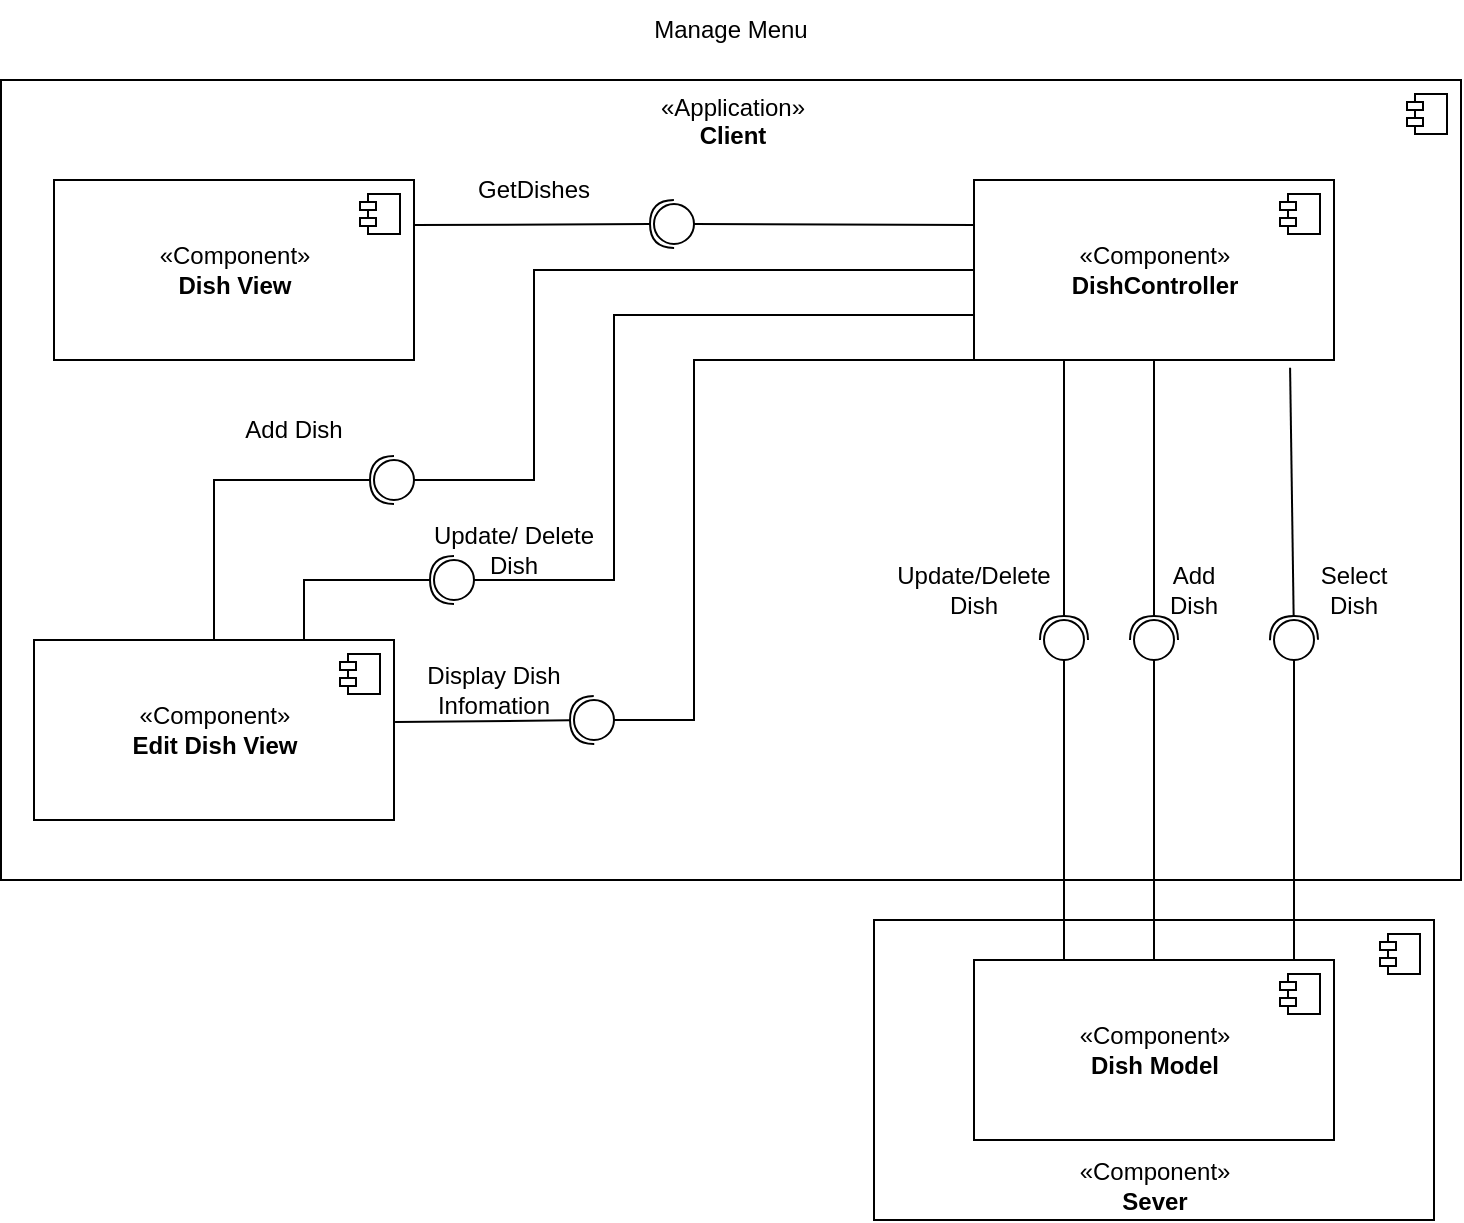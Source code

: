 <mxfile version="15.5.9" type="google" pages="2"><diagram id="hu9jSeKNaA4fgObPdInL" name="Page-1"><mxGraphModel dx="1117" dy="634" grid="1" gridSize="10" guides="1" tooltips="1" connect="1" arrows="1" fold="1" page="1" pageScale="1" pageWidth="827" pageHeight="1169" math="0" shadow="0"><root><mxCell id="0"/><mxCell id="1" parent="0"/><mxCell id="kEaPbjd9JItQ5mmD3Wux-92" value="«Component»&lt;br&gt;&lt;b&gt;Sever&lt;/b&gt;" style="html=1;dropTarget=0;strokeWidth=1;verticalAlign=bottom;" parent="1" vertex="1"><mxGeometry x="490" y="460" width="280" height="150" as="geometry"/></mxCell><mxCell id="kEaPbjd9JItQ5mmD3Wux-93" value="" style="shape=module;jettyWidth=8;jettyHeight=4;strokeWidth=1;verticalAlign=middle;" parent="kEaPbjd9JItQ5mmD3Wux-92" vertex="1"><mxGeometry x="1" width="20" height="20" relative="1" as="geometry"><mxPoint x="-27" y="7" as="offset"/></mxGeometry></mxCell><mxCell id="kEaPbjd9JItQ5mmD3Wux-2" value="«Application»&lt;br&gt;&lt;b&gt;Client&lt;/b&gt;" style="html=1;dropTarget=0;verticalAlign=top;" parent="1" vertex="1"><mxGeometry x="53.5" y="40" width="730" height="400" as="geometry"/></mxCell><mxCell id="kEaPbjd9JItQ5mmD3Wux-3" value="" style="shape=module;jettyWidth=8;jettyHeight=4;" parent="kEaPbjd9JItQ5mmD3Wux-2" vertex="1"><mxGeometry x="1" width="20" height="20" relative="1" as="geometry"><mxPoint x="-27" y="7" as="offset"/></mxGeometry></mxCell><mxCell id="kEaPbjd9JItQ5mmD3Wux-4" value="«Component»&lt;br&gt;&lt;b&gt;Dish View&lt;/b&gt;" style="html=1;dropTarget=0;verticalAlign=middle;" parent="1" vertex="1"><mxGeometry x="80" y="90" width="180" height="90" as="geometry"/></mxCell><mxCell id="kEaPbjd9JItQ5mmD3Wux-5" value="" style="shape=module;jettyWidth=8;jettyHeight=4;verticalAlign=top;" parent="kEaPbjd9JItQ5mmD3Wux-4" vertex="1"><mxGeometry x="1" width="20" height="20" relative="1" as="geometry"><mxPoint x="-27" y="7" as="offset"/></mxGeometry></mxCell><mxCell id="kEaPbjd9JItQ5mmD3Wux-6" value="«Component»&lt;br&gt;&lt;b&gt;DishController&lt;/b&gt;" style="html=1;dropTarget=0;verticalAlign=middle;" parent="1" vertex="1"><mxGeometry x="540" y="90" width="180" height="90" as="geometry"/></mxCell><mxCell id="kEaPbjd9JItQ5mmD3Wux-7" value="" style="shape=module;jettyWidth=8;jettyHeight=4;verticalAlign=middle;" parent="kEaPbjd9JItQ5mmD3Wux-6" vertex="1"><mxGeometry x="1" width="20" height="20" relative="1" as="geometry"><mxPoint x="-27" y="7" as="offset"/></mxGeometry></mxCell><mxCell id="kEaPbjd9JItQ5mmD3Wux-21" value="GetDishes" style="text;html=1;strokeColor=none;fillColor=none;align=center;verticalAlign=middle;whiteSpace=wrap;rounded=0;" parent="1" vertex="1"><mxGeometry x="270" y="80" width="100" height="30" as="geometry"/></mxCell><mxCell id="kEaPbjd9JItQ5mmD3Wux-22" value="«Component»&lt;br&gt;&lt;b&gt;Edit Dish View&lt;/b&gt;" style="html=1;dropTarget=0;verticalAlign=middle;" parent="1" vertex="1"><mxGeometry x="70" y="320" width="180" height="90" as="geometry"/></mxCell><mxCell id="kEaPbjd9JItQ5mmD3Wux-23" value="" style="shape=module;jettyWidth=8;jettyHeight=4;verticalAlign=top;" parent="kEaPbjd9JItQ5mmD3Wux-22" vertex="1"><mxGeometry x="1" width="20" height="20" relative="1" as="geometry"><mxPoint x="-27" y="7" as="offset"/></mxGeometry></mxCell><mxCell id="kEaPbjd9JItQ5mmD3Wux-66" value="Add Dish" style="text;html=1;strokeColor=none;fillColor=none;align=center;verticalAlign=middle;whiteSpace=wrap;rounded=0;rotation=0;" parent="1" vertex="1"><mxGeometry x="170" y="200" width="60" height="30" as="geometry"/></mxCell><mxCell id="kEaPbjd9JItQ5mmD3Wux-67" value="Update/ Delete Dish" style="text;html=1;strokeColor=none;fillColor=none;align=center;verticalAlign=middle;whiteSpace=wrap;rounded=0;rotation=0;" parent="1" vertex="1"><mxGeometry x="260" y="260" width="100" height="30" as="geometry"/></mxCell><mxCell id="kEaPbjd9JItQ5mmD3Wux-69" style="edgeStyle=none;rounded=0;orthogonalLoop=1;jettySize=auto;html=1;endArrow=halfCircle;endFill=0;startSize=8;endSize=10;exitX=1;exitY=0.25;exitDx=0;exitDy=0;" parent="1" source="kEaPbjd9JItQ5mmD3Wux-4" edge="1"><mxGeometry relative="1" as="geometry"><mxPoint x="180" y="310.0" as="sourcePoint"/><mxPoint x="390" y="112" as="targetPoint"/></mxGeometry></mxCell><mxCell id="kEaPbjd9JItQ5mmD3Wux-70" style="edgeStyle=none;rounded=0;orthogonalLoop=1;jettySize=auto;html=1;endArrow=none;endFill=0;entryX=0;entryY=0.25;entryDx=0;entryDy=0;startArrow=oval;startFill=0;endSize=10;startSize=20;" parent="1" target="kEaPbjd9JItQ5mmD3Wux-6" edge="1"><mxGeometry relative="1" as="geometry"><mxPoint x="390" y="112" as="sourcePoint"/><mxPoint x="550" y="145.0" as="targetPoint"/></mxGeometry></mxCell><mxCell id="kEaPbjd9JItQ5mmD3Wux-72" value="" style="endArrow=halfCircle;endFill=0;endSize=10;html=1;rounded=0;strokeWidth=1;edgeStyle=orthogonalEdgeStyle;exitX=0.5;exitY=0;exitDx=0;exitDy=0;" parent="1" source="kEaPbjd9JItQ5mmD3Wux-22" edge="1"><mxGeometry width="160" relative="1" as="geometry"><mxPoint x="340" y="520" as="sourcePoint"/><mxPoint x="250" y="240" as="targetPoint"/><Array as="points"><mxPoint x="160" y="240"/></Array></mxGeometry></mxCell><mxCell id="kEaPbjd9JItQ5mmD3Wux-73" value="" style="endArrow=none;endFill=0;endSize=10;html=1;rounded=0;strokeWidth=1;edgeStyle=orthogonalEdgeStyle;entryX=0;entryY=0.5;entryDx=0;entryDy=0;startArrow=oval;startFill=0;startSize=20;" parent="1" target="kEaPbjd9JItQ5mmD3Wux-6" edge="1"><mxGeometry width="160" relative="1" as="geometry"><mxPoint x="250" y="240" as="sourcePoint"/><mxPoint x="260" y="250.0" as="targetPoint"/><Array as="points"><mxPoint x="320" y="240"/><mxPoint x="320" y="135"/></Array></mxGeometry></mxCell><mxCell id="kEaPbjd9JItQ5mmD3Wux-74" value="" style="endArrow=halfCircle;endFill=0;endSize=10;html=1;rounded=0;strokeWidth=1;edgeStyle=orthogonalEdgeStyle;exitX=0.75;exitY=0;exitDx=0;exitDy=0;" parent="1" source="kEaPbjd9JItQ5mmD3Wux-22" edge="1"><mxGeometry width="160" relative="1" as="geometry"><mxPoint x="170" y="330.0" as="sourcePoint"/><mxPoint x="280" y="290" as="targetPoint"/><Array as="points"><mxPoint x="205" y="290"/><mxPoint x="260" y="290"/></Array></mxGeometry></mxCell><mxCell id="kEaPbjd9JItQ5mmD3Wux-75" value="" style="endArrow=none;endFill=0;endSize=10;html=1;rounded=0;strokeWidth=1;edgeStyle=orthogonalEdgeStyle;entryX=0;entryY=0.75;entryDx=0;entryDy=0;startArrow=oval;startFill=0;startSize=20;" parent="1" target="kEaPbjd9JItQ5mmD3Wux-6" edge="1"><mxGeometry width="160" relative="1" as="geometry"><mxPoint x="280" y="290" as="sourcePoint"/><mxPoint x="550" y="167.5" as="targetPoint"/><Array as="points"><mxPoint x="360" y="290"/><mxPoint x="360" y="157"/></Array></mxGeometry></mxCell><mxCell id="kEaPbjd9JItQ5mmD3Wux-78" value="Display Dish Infomation" style="text;html=1;strokeColor=none;fillColor=none;align=center;verticalAlign=middle;whiteSpace=wrap;rounded=0;rotation=0;" parent="1" vertex="1"><mxGeometry x="260" y="330" width="80" height="30" as="geometry"/></mxCell><mxCell id="kEaPbjd9JItQ5mmD3Wux-79" value="«Component»&lt;br&gt;&lt;b&gt;Dish Model&lt;/b&gt;" style="html=1;dropTarget=0;verticalAlign=middle;" parent="1" vertex="1"><mxGeometry x="540" y="480" width="180" height="90" as="geometry"/></mxCell><mxCell id="kEaPbjd9JItQ5mmD3Wux-80" value="" style="shape=module;jettyWidth=8;jettyHeight=4;verticalAlign=middle;" parent="kEaPbjd9JItQ5mmD3Wux-79" vertex="1"><mxGeometry x="1" width="20" height="20" relative="1" as="geometry"><mxPoint x="-27" y="7" as="offset"/></mxGeometry></mxCell><mxCell id="kEaPbjd9JItQ5mmD3Wux-81" style="edgeStyle=none;rounded=0;orthogonalLoop=1;jettySize=auto;html=1;endArrow=none;endFill=0;entryX=0.25;entryY=0;entryDx=0;entryDy=0;startArrow=oval;startFill=0;endSize=10;startSize=20;" parent="1" target="kEaPbjd9JItQ5mmD3Wux-79" edge="1"><mxGeometry relative="1" as="geometry"><mxPoint x="585" y="320" as="sourcePoint"/><mxPoint x="550" y="122.5" as="targetPoint"/></mxGeometry></mxCell><mxCell id="kEaPbjd9JItQ5mmD3Wux-82" style="edgeStyle=none;rounded=0;orthogonalLoop=1;jettySize=auto;html=1;endArrow=halfCircle;endFill=0;startSize=8;endSize=10;exitX=0.25;exitY=1;exitDx=0;exitDy=0;" parent="1" source="kEaPbjd9JItQ5mmD3Wux-6" edge="1"><mxGeometry relative="1" as="geometry"><mxPoint x="270" y="122.5" as="sourcePoint"/><mxPoint x="585" y="320" as="targetPoint"/></mxGeometry></mxCell><mxCell id="kEaPbjd9JItQ5mmD3Wux-84" value="Add &lt;br&gt;Dish" style="text;html=1;strokeColor=none;fillColor=none;align=center;verticalAlign=middle;whiteSpace=wrap;rounded=0;rotation=0;" parent="1" vertex="1"><mxGeometry x="620" y="280" width="60" height="30" as="geometry"/></mxCell><mxCell id="kEaPbjd9JItQ5mmD3Wux-85" style="edgeStyle=none;rounded=0;orthogonalLoop=1;jettySize=auto;html=1;endArrow=halfCircle;endFill=0;startSize=8;endSize=10;exitX=0.5;exitY=1;exitDx=0;exitDy=0;" parent="1" source="kEaPbjd9JItQ5mmD3Wux-6" edge="1"><mxGeometry relative="1" as="geometry"><mxPoint x="595" y="190.0" as="sourcePoint"/><mxPoint x="630" y="320" as="targetPoint"/></mxGeometry></mxCell><mxCell id="kEaPbjd9JItQ5mmD3Wux-86" style="edgeStyle=none;rounded=0;orthogonalLoop=1;jettySize=auto;html=1;endArrow=none;endFill=0;entryX=0.5;entryY=0;entryDx=0;entryDy=0;startArrow=oval;startFill=0;endSize=10;startSize=20;" parent="1" target="kEaPbjd9JItQ5mmD3Wux-79" edge="1"><mxGeometry relative="1" as="geometry"><mxPoint x="630" y="320" as="sourcePoint"/><mxPoint x="595" y="490" as="targetPoint"/></mxGeometry></mxCell><mxCell id="kEaPbjd9JItQ5mmD3Wux-87" value="Update/Delete Dish" style="text;html=1;strokeColor=none;fillColor=none;align=center;verticalAlign=middle;whiteSpace=wrap;rounded=0;rotation=0;" parent="1" vertex="1"><mxGeometry x="510" y="280" width="60" height="30" as="geometry"/></mxCell><mxCell id="kEaPbjd9JItQ5mmD3Wux-88" style="edgeStyle=none;rounded=0;orthogonalLoop=1;jettySize=auto;html=1;endArrow=halfCircle;endFill=0;startSize=8;endSize=10;exitX=0.878;exitY=1.043;exitDx=0;exitDy=0;exitPerimeter=0;" parent="1" source="kEaPbjd9JItQ5mmD3Wux-6" edge="1"><mxGeometry relative="1" as="geometry"><mxPoint x="640" y="190.0" as="sourcePoint"/><mxPoint x="700" y="320" as="targetPoint"/></mxGeometry></mxCell><mxCell id="kEaPbjd9JItQ5mmD3Wux-89" style="edgeStyle=none;rounded=0;orthogonalLoop=1;jettySize=auto;html=1;endArrow=none;endFill=0;startArrow=oval;startFill=0;endSize=10;startSize=20;" parent="1" edge="1"><mxGeometry relative="1" as="geometry"><mxPoint x="700" y="320" as="sourcePoint"/><mxPoint x="700" y="480" as="targetPoint"/></mxGeometry></mxCell><mxCell id="kEaPbjd9JItQ5mmD3Wux-90" value="Select&lt;br&gt;Dish" style="text;html=1;strokeColor=none;fillColor=none;align=center;verticalAlign=middle;whiteSpace=wrap;rounded=0;rotation=0;" parent="1" vertex="1"><mxGeometry x="700" y="280" width="60" height="30" as="geometry"/></mxCell><mxCell id="kEaPbjd9JItQ5mmD3Wux-94" value="Manage Menu" style="text;html=1;strokeColor=none;fillColor=none;align=center;verticalAlign=middle;whiteSpace=wrap;rounded=0;" parent="1" vertex="1"><mxGeometry x="340" width="157" height="30" as="geometry"/></mxCell><mxCell id="tYLNe1RC9XWvXao1-4N4-1" style="edgeStyle=none;rounded=0;orthogonalLoop=1;jettySize=auto;html=1;endArrow=halfCircle;endFill=0;startSize=8;endSize=10;exitX=1.003;exitY=0.456;exitDx=0;exitDy=0;exitPerimeter=0;" parent="1" source="kEaPbjd9JItQ5mmD3Wux-22" edge="1"><mxGeometry relative="1" as="geometry"><mxPoint x="270" y="122.5" as="sourcePoint"/><mxPoint x="350" y="360" as="targetPoint"/></mxGeometry></mxCell><mxCell id="tYLNe1RC9XWvXao1-4N4-2" style="edgeStyle=none;rounded=0;orthogonalLoop=1;jettySize=auto;html=1;endArrow=none;endFill=0;startArrow=oval;startFill=0;endSize=10;startSize=20;entryX=0;entryY=1;entryDx=0;entryDy=0;" parent="1" target="kEaPbjd9JItQ5mmD3Wux-6" edge="1"><mxGeometry relative="1" as="geometry"><mxPoint x="350" y="360" as="sourcePoint"/><mxPoint x="390" y="170" as="targetPoint"/><Array as="points"><mxPoint x="400" y="360"/><mxPoint x="400" y="180"/></Array></mxGeometry></mxCell></root></mxGraphModel></diagram><diagram id="-ueC7Xf5YK-0x8flFICi" name="Page-2"><mxGraphModel dx="1303" dy="740" grid="1" gridSize="10" guides="1" tooltips="1" connect="1" arrows="1" fold="1" page="1" pageScale="1" pageWidth="827" pageHeight="1169" math="0" shadow="0"><root><mxCell id="2cdai8jG8vut7aDMIWB_-0"/><mxCell id="2cdai8jG8vut7aDMIWB_-1" parent="2cdai8jG8vut7aDMIWB_-0"/><mxCell id="yE2zzKNWcGjb4g_Ug6D1-0" value="«Component»&lt;br&gt;&lt;b&gt;Sever&lt;/b&gt;" style="html=1;dropTarget=0;strokeWidth=1;verticalAlign=bottom;" vertex="1" parent="2cdai8jG8vut7aDMIWB_-1"><mxGeometry x="491" y="500" width="280" height="150" as="geometry"/></mxCell><mxCell id="yE2zzKNWcGjb4g_Ug6D1-1" value="" style="shape=module;jettyWidth=8;jettyHeight=4;strokeWidth=1;verticalAlign=middle;" vertex="1" parent="yE2zzKNWcGjb4g_Ug6D1-0"><mxGeometry x="1" width="20" height="20" relative="1" as="geometry"><mxPoint x="-27" y="7" as="offset"/></mxGeometry></mxCell><mxCell id="yE2zzKNWcGjb4g_Ug6D1-2" value="«Application»&lt;br&gt;&lt;b&gt;Client&lt;/b&gt;" style="html=1;dropTarget=0;verticalAlign=top;" vertex="1" parent="2cdai8jG8vut7aDMIWB_-1"><mxGeometry x="49" y="90" width="730" height="390" as="geometry"/></mxCell><mxCell id="yE2zzKNWcGjb4g_Ug6D1-3" value="" style="shape=module;jettyWidth=8;jettyHeight=4;" vertex="1" parent="yE2zzKNWcGjb4g_Ug6D1-2"><mxGeometry x="1" width="20" height="20" relative="1" as="geometry"><mxPoint x="-27" y="7" as="offset"/></mxGeometry></mxCell><mxCell id="yE2zzKNWcGjb4g_Ug6D1-4" value="«Component»&lt;br&gt;&lt;b&gt;Account View&lt;/b&gt;" style="html=1;dropTarget=0;verticalAlign=middle;" vertex="1" parent="2cdai8jG8vut7aDMIWB_-1"><mxGeometry x="81" y="130" width="180" height="90" as="geometry"/></mxCell><mxCell id="yE2zzKNWcGjb4g_Ug6D1-5" value="" style="shape=module;jettyWidth=8;jettyHeight=4;verticalAlign=top;" vertex="1" parent="yE2zzKNWcGjb4g_Ug6D1-4"><mxGeometry x="1" width="20" height="20" relative="1" as="geometry"><mxPoint x="-27" y="7" as="offset"/></mxGeometry></mxCell><mxCell id="yE2zzKNWcGjb4g_Ug6D1-6" value="«Component»&lt;br&gt;&lt;b&gt;AccountController&lt;/b&gt;" style="html=1;dropTarget=0;verticalAlign=middle;" vertex="1" parent="2cdai8jG8vut7aDMIWB_-1"><mxGeometry x="541" y="130" width="180" height="90" as="geometry"/></mxCell><mxCell id="yE2zzKNWcGjb4g_Ug6D1-7" value="" style="shape=module;jettyWidth=8;jettyHeight=4;verticalAlign=middle;" vertex="1" parent="yE2zzKNWcGjb4g_Ug6D1-6"><mxGeometry x="1" width="20" height="20" relative="1" as="geometry"><mxPoint x="-27" y="7" as="offset"/></mxGeometry></mxCell><mxCell id="yE2zzKNWcGjb4g_Ug6D1-8" value="GetAccount" style="text;html=1;strokeColor=none;fillColor=none;align=center;verticalAlign=middle;whiteSpace=wrap;rounded=0;" vertex="1" parent="2cdai8jG8vut7aDMIWB_-1"><mxGeometry x="269" y="120" width="100" height="30" as="geometry"/></mxCell><mxCell id="yE2zzKNWcGjb4g_Ug6D1-9" value="«Component»&lt;br&gt;&lt;b&gt;Edit Account View&lt;/b&gt;" style="html=1;dropTarget=0;verticalAlign=middle;" vertex="1" parent="2cdai8jG8vut7aDMIWB_-1"><mxGeometry x="71" y="360" width="180" height="90" as="geometry"/></mxCell><mxCell id="yE2zzKNWcGjb4g_Ug6D1-10" value="" style="shape=module;jettyWidth=8;jettyHeight=4;verticalAlign=top;" vertex="1" parent="yE2zzKNWcGjb4g_Ug6D1-9"><mxGeometry x="1" width="20" height="20" relative="1" as="geometry"><mxPoint x="-27" y="7" as="offset"/></mxGeometry></mxCell><mxCell id="yE2zzKNWcGjb4g_Ug6D1-11" value="Add Account" style="text;html=1;strokeColor=none;fillColor=none;align=center;verticalAlign=middle;whiteSpace=wrap;rounded=0;rotation=0;" vertex="1" parent="2cdai8jG8vut7aDMIWB_-1"><mxGeometry x="171" y="240" width="78" height="30" as="geometry"/></mxCell><mxCell id="yE2zzKNWcGjb4g_Ug6D1-12" value="Update/ Delete Account" style="text;html=1;strokeColor=none;fillColor=none;align=center;verticalAlign=middle;whiteSpace=wrap;rounded=0;rotation=0;" vertex="1" parent="2cdai8jG8vut7aDMIWB_-1"><mxGeometry x="261" y="300" width="100" height="30" as="geometry"/></mxCell><mxCell id="yE2zzKNWcGjb4g_Ug6D1-13" style="edgeStyle=none;rounded=0;orthogonalLoop=1;jettySize=auto;html=1;endArrow=halfCircle;endFill=0;startSize=8;endSize=10;exitX=1;exitY=0.25;exitDx=0;exitDy=0;" edge="1" parent="2cdai8jG8vut7aDMIWB_-1" source="yE2zzKNWcGjb4g_Ug6D1-4"><mxGeometry relative="1" as="geometry"><mxPoint x="181" y="350.0" as="sourcePoint"/><mxPoint x="391" y="152" as="targetPoint"/></mxGeometry></mxCell><mxCell id="yE2zzKNWcGjb4g_Ug6D1-14" style="edgeStyle=none;rounded=0;orthogonalLoop=1;jettySize=auto;html=1;endArrow=none;endFill=0;entryX=0;entryY=0.25;entryDx=0;entryDy=0;startArrow=oval;startFill=0;endSize=10;startSize=20;" edge="1" parent="2cdai8jG8vut7aDMIWB_-1" target="yE2zzKNWcGjb4g_Ug6D1-6"><mxGeometry relative="1" as="geometry"><mxPoint x="391" y="152" as="sourcePoint"/><mxPoint x="551" y="185.0" as="targetPoint"/></mxGeometry></mxCell><mxCell id="yE2zzKNWcGjb4g_Ug6D1-15" value="" style="endArrow=halfCircle;endFill=0;endSize=10;html=1;rounded=0;strokeWidth=1;edgeStyle=orthogonalEdgeStyle;exitX=0.5;exitY=0;exitDx=0;exitDy=0;" edge="1" parent="2cdai8jG8vut7aDMIWB_-1" source="yE2zzKNWcGjb4g_Ug6D1-9"><mxGeometry width="160" relative="1" as="geometry"><mxPoint x="341" y="560" as="sourcePoint"/><mxPoint x="251" y="280" as="targetPoint"/><Array as="points"><mxPoint x="161" y="280"/></Array></mxGeometry></mxCell><mxCell id="yE2zzKNWcGjb4g_Ug6D1-16" value="" style="endArrow=none;endFill=0;endSize=10;html=1;rounded=0;strokeWidth=1;edgeStyle=orthogonalEdgeStyle;entryX=0;entryY=0.5;entryDx=0;entryDy=0;startArrow=oval;startFill=0;startSize=20;" edge="1" parent="2cdai8jG8vut7aDMIWB_-1" target="yE2zzKNWcGjb4g_Ug6D1-6"><mxGeometry width="160" relative="1" as="geometry"><mxPoint x="251" y="280" as="sourcePoint"/><mxPoint x="261" y="290.0" as="targetPoint"/><Array as="points"><mxPoint x="321" y="280"/><mxPoint x="321" y="175"/></Array></mxGeometry></mxCell><mxCell id="yE2zzKNWcGjb4g_Ug6D1-17" value="" style="endArrow=halfCircle;endFill=0;endSize=10;html=1;rounded=0;strokeWidth=1;edgeStyle=orthogonalEdgeStyle;exitX=0.75;exitY=0;exitDx=0;exitDy=0;" edge="1" parent="2cdai8jG8vut7aDMIWB_-1" source="yE2zzKNWcGjb4g_Ug6D1-9"><mxGeometry width="160" relative="1" as="geometry"><mxPoint x="171" y="370.0" as="sourcePoint"/><mxPoint x="281" y="330" as="targetPoint"/><Array as="points"><mxPoint x="206" y="330"/><mxPoint x="261" y="330"/></Array></mxGeometry></mxCell><mxCell id="yE2zzKNWcGjb4g_Ug6D1-18" value="" style="endArrow=none;endFill=0;endSize=10;html=1;rounded=0;strokeWidth=1;edgeStyle=orthogonalEdgeStyle;entryX=0;entryY=0.75;entryDx=0;entryDy=0;startArrow=oval;startFill=0;startSize=20;" edge="1" parent="2cdai8jG8vut7aDMIWB_-1" target="yE2zzKNWcGjb4g_Ug6D1-6"><mxGeometry width="160" relative="1" as="geometry"><mxPoint x="281" y="330" as="sourcePoint"/><mxPoint x="551" y="207.5" as="targetPoint"/><Array as="points"><mxPoint x="361" y="330"/><mxPoint x="361" y="197"/></Array></mxGeometry></mxCell><mxCell id="yE2zzKNWcGjb4g_Ug6D1-19" value="Display Account&lt;br&gt;Infomation" style="text;html=1;strokeColor=none;fillColor=none;align=center;verticalAlign=middle;whiteSpace=wrap;rounded=0;rotation=0;" vertex="1" parent="2cdai8jG8vut7aDMIWB_-1"><mxGeometry x="257" y="400" width="108" height="30" as="geometry"/></mxCell><mxCell id="yE2zzKNWcGjb4g_Ug6D1-20" value="«Component»&lt;br&gt;&lt;b&gt;Account Model&lt;/b&gt;" style="html=1;dropTarget=0;verticalAlign=middle;" vertex="1" parent="2cdai8jG8vut7aDMIWB_-1"><mxGeometry x="541" y="520" width="180" height="90" as="geometry"/></mxCell><mxCell id="yE2zzKNWcGjb4g_Ug6D1-21" value="" style="shape=module;jettyWidth=8;jettyHeight=4;verticalAlign=middle;" vertex="1" parent="yE2zzKNWcGjb4g_Ug6D1-20"><mxGeometry x="1" width="20" height="20" relative="1" as="geometry"><mxPoint x="-27" y="7" as="offset"/></mxGeometry></mxCell><mxCell id="yE2zzKNWcGjb4g_Ug6D1-22" style="edgeStyle=none;rounded=0;orthogonalLoop=1;jettySize=auto;html=1;endArrow=none;endFill=0;entryX=0.25;entryY=0;entryDx=0;entryDy=0;startArrow=oval;startFill=0;endSize=10;startSize=20;" edge="1" parent="2cdai8jG8vut7aDMIWB_-1" target="yE2zzKNWcGjb4g_Ug6D1-20"><mxGeometry relative="1" as="geometry"><mxPoint x="586.0" y="360" as="sourcePoint"/><mxPoint x="551" y="162.5" as="targetPoint"/></mxGeometry></mxCell><mxCell id="yE2zzKNWcGjb4g_Ug6D1-23" style="edgeStyle=none;rounded=0;orthogonalLoop=1;jettySize=auto;html=1;endArrow=halfCircle;endFill=0;startSize=8;endSize=10;exitX=0.25;exitY=1;exitDx=0;exitDy=0;" edge="1" parent="2cdai8jG8vut7aDMIWB_-1" source="yE2zzKNWcGjb4g_Ug6D1-6"><mxGeometry relative="1" as="geometry"><mxPoint x="271" y="162.5" as="sourcePoint"/><mxPoint x="586.0" y="360" as="targetPoint"/></mxGeometry></mxCell><mxCell id="yE2zzKNWcGjb4g_Ug6D1-24" value="Add &lt;br&gt;Account" style="text;html=1;strokeColor=none;fillColor=none;align=center;verticalAlign=middle;whiteSpace=wrap;rounded=0;rotation=0;" vertex="1" parent="2cdai8jG8vut7aDMIWB_-1"><mxGeometry x="639" y="320" width="60" height="30" as="geometry"/></mxCell><mxCell id="yE2zzKNWcGjb4g_Ug6D1-25" style="edgeStyle=none;rounded=0;orthogonalLoop=1;jettySize=auto;html=1;endArrow=halfCircle;endFill=0;startSize=8;endSize=10;exitX=0.5;exitY=1;exitDx=0;exitDy=0;" edge="1" parent="2cdai8jG8vut7aDMIWB_-1" source="yE2zzKNWcGjb4g_Ug6D1-6"><mxGeometry relative="1" as="geometry"><mxPoint x="596" y="230.0" as="sourcePoint"/><mxPoint x="631.0" y="360" as="targetPoint"/></mxGeometry></mxCell><mxCell id="yE2zzKNWcGjb4g_Ug6D1-26" style="edgeStyle=none;rounded=0;orthogonalLoop=1;jettySize=auto;html=1;endArrow=none;endFill=0;entryX=0.5;entryY=0;entryDx=0;entryDy=0;startArrow=oval;startFill=0;endSize=10;startSize=20;" edge="1" parent="2cdai8jG8vut7aDMIWB_-1" target="yE2zzKNWcGjb4g_Ug6D1-20"><mxGeometry relative="1" as="geometry"><mxPoint x="631.0" y="360" as="sourcePoint"/><mxPoint x="596" y="530" as="targetPoint"/></mxGeometry></mxCell><mxCell id="yE2zzKNWcGjb4g_Ug6D1-27" value="Update/Delete Account" style="text;html=1;strokeColor=none;fillColor=none;align=center;verticalAlign=middle;whiteSpace=wrap;rounded=0;rotation=0;" vertex="1" parent="2cdai8jG8vut7aDMIWB_-1"><mxGeometry x="509" y="320" width="72" height="30" as="geometry"/></mxCell><mxCell id="yE2zzKNWcGjb4g_Ug6D1-28" style="edgeStyle=none;rounded=0;orthogonalLoop=1;jettySize=auto;html=1;endArrow=halfCircle;endFill=0;startSize=8;endSize=10;exitX=0.878;exitY=1.043;exitDx=0;exitDy=0;exitPerimeter=0;" edge="1" parent="2cdai8jG8vut7aDMIWB_-1" source="yE2zzKNWcGjb4g_Ug6D1-6"><mxGeometry relative="1" as="geometry"><mxPoint x="641" y="230.0" as="sourcePoint"/><mxPoint x="701.0" y="360" as="targetPoint"/></mxGeometry></mxCell><mxCell id="yE2zzKNWcGjb4g_Ug6D1-29" style="edgeStyle=none;rounded=0;orthogonalLoop=1;jettySize=auto;html=1;endArrow=none;endFill=0;startArrow=oval;startFill=0;endSize=10;startSize=20;" edge="1" parent="2cdai8jG8vut7aDMIWB_-1"><mxGeometry relative="1" as="geometry"><mxPoint x="701.0" y="360" as="sourcePoint"/><mxPoint x="701.0" y="520" as="targetPoint"/></mxGeometry></mxCell><mxCell id="yE2zzKNWcGjb4g_Ug6D1-30" value="Select&lt;br&gt;Account" style="text;html=1;strokeColor=none;fillColor=none;align=center;verticalAlign=middle;whiteSpace=wrap;rounded=0;rotation=0;" vertex="1" parent="2cdai8jG8vut7aDMIWB_-1"><mxGeometry x="711" y="320" width="60" height="30" as="geometry"/></mxCell><mxCell id="yE2zzKNWcGjb4g_Ug6D1-31" value="Manage Account" style="text;html=1;strokeColor=none;fillColor=none;align=center;verticalAlign=middle;whiteSpace=wrap;rounded=0;" vertex="1" parent="2cdai8jG8vut7aDMIWB_-1"><mxGeometry x="365" y="50" width="157" height="30" as="geometry"/></mxCell><mxCell id="yE2zzKNWcGjb4g_Ug6D1-32" style="edgeStyle=none;rounded=0;orthogonalLoop=1;jettySize=auto;html=1;endArrow=halfCircle;endFill=0;startSize=8;endSize=10;exitX=0.999;exitY=0.336;exitDx=0;exitDy=0;exitPerimeter=0;" edge="1" parent="2cdai8jG8vut7aDMIWB_-1" source="yE2zzKNWcGjb4g_Ug6D1-9"><mxGeometry relative="1" as="geometry"><mxPoint x="271" y="162.5" as="sourcePoint"/><mxPoint x="339" y="390" as="targetPoint"/></mxGeometry></mxCell><mxCell id="yE2zzKNWcGjb4g_Ug6D1-33" style="edgeStyle=none;rounded=0;orthogonalLoop=1;jettySize=auto;html=1;endArrow=none;endFill=0;startArrow=oval;startFill=0;endSize=10;startSize=20;entryX=0;entryY=1;entryDx=0;entryDy=0;" edge="1" parent="2cdai8jG8vut7aDMIWB_-1" target="yE2zzKNWcGjb4g_Ug6D1-6"><mxGeometry relative="1" as="geometry"><mxPoint x="339" y="390" as="sourcePoint"/><mxPoint x="389" y="230" as="targetPoint"/><Array as="points"><mxPoint x="389" y="390"/><mxPoint x="389" y="220"/></Array></mxGeometry></mxCell></root></mxGraphModel></diagram></mxfile>